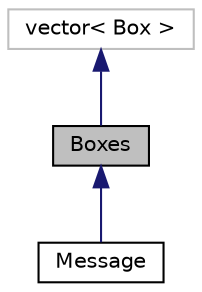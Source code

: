 digraph "Boxes"
{
  edge [fontname="Helvetica",fontsize="10",labelfontname="Helvetica",labelfontsize="10"];
  node [fontname="Helvetica",fontsize="10",shape=record];
  Node0 [label="Boxes",height=0.2,width=0.4,color="black", fillcolor="grey75", style="filled", fontcolor="black"];
  Node1 -> Node0 [dir="back",color="midnightblue",fontsize="10",style="solid",fontname="Helvetica"];
  Node1 [label="vector\< Box \>",height=0.2,width=0.4,color="grey75", fillcolor="white", style="filled",tooltip="STL class. "];
  Node0 -> Node2 [dir="back",color="midnightblue",fontsize="10",style="solid",fontname="Helvetica"];
  Node2 [label="Message",height=0.2,width=0.4,color="black", fillcolor="white", style="filled",URL="$classaworx_1_1lib_1_1lang_1_1Report_1_1Message.html"];
}
